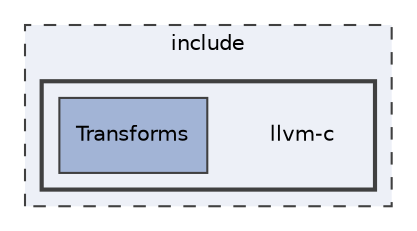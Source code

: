 digraph "include/llvm-c"
{
 // LATEX_PDF_SIZE
  bgcolor="transparent";
  edge [fontname="Helvetica",fontsize="10",labelfontname="Helvetica",labelfontsize="10"];
  node [fontname="Helvetica",fontsize="10",shape="box"];
  compound=true
  subgraph clusterdir_d44c64559bbebec7f509842c48db8b23 {
    graph [ bgcolor="#edf0f7", pencolor="grey25", style="filled,dashed,", label="include", fontname="Helvetica", fontsize="10", URL="dir_d44c64559bbebec7f509842c48db8b23.html"]
  subgraph clusterdir_db1e4f1ef1b4536ff54becd23c94e664 {
    graph [ bgcolor="#edf0f7", pencolor="grey25", style="filled,bold,", label="", fontname="Helvetica", fontsize="10", URL="dir_db1e4f1ef1b4536ff54becd23c94e664.html"]
    dir_db1e4f1ef1b4536ff54becd23c94e664 [shape=plaintext, label="llvm-c"];
  dir_a89bd74d2665817b2a8a282de047e17f [label="Transforms", style="filled,", fillcolor="#a2b4d6", color="grey25", URL="dir_a89bd74d2665817b2a8a282de047e17f.html"];
  }
  }
}
